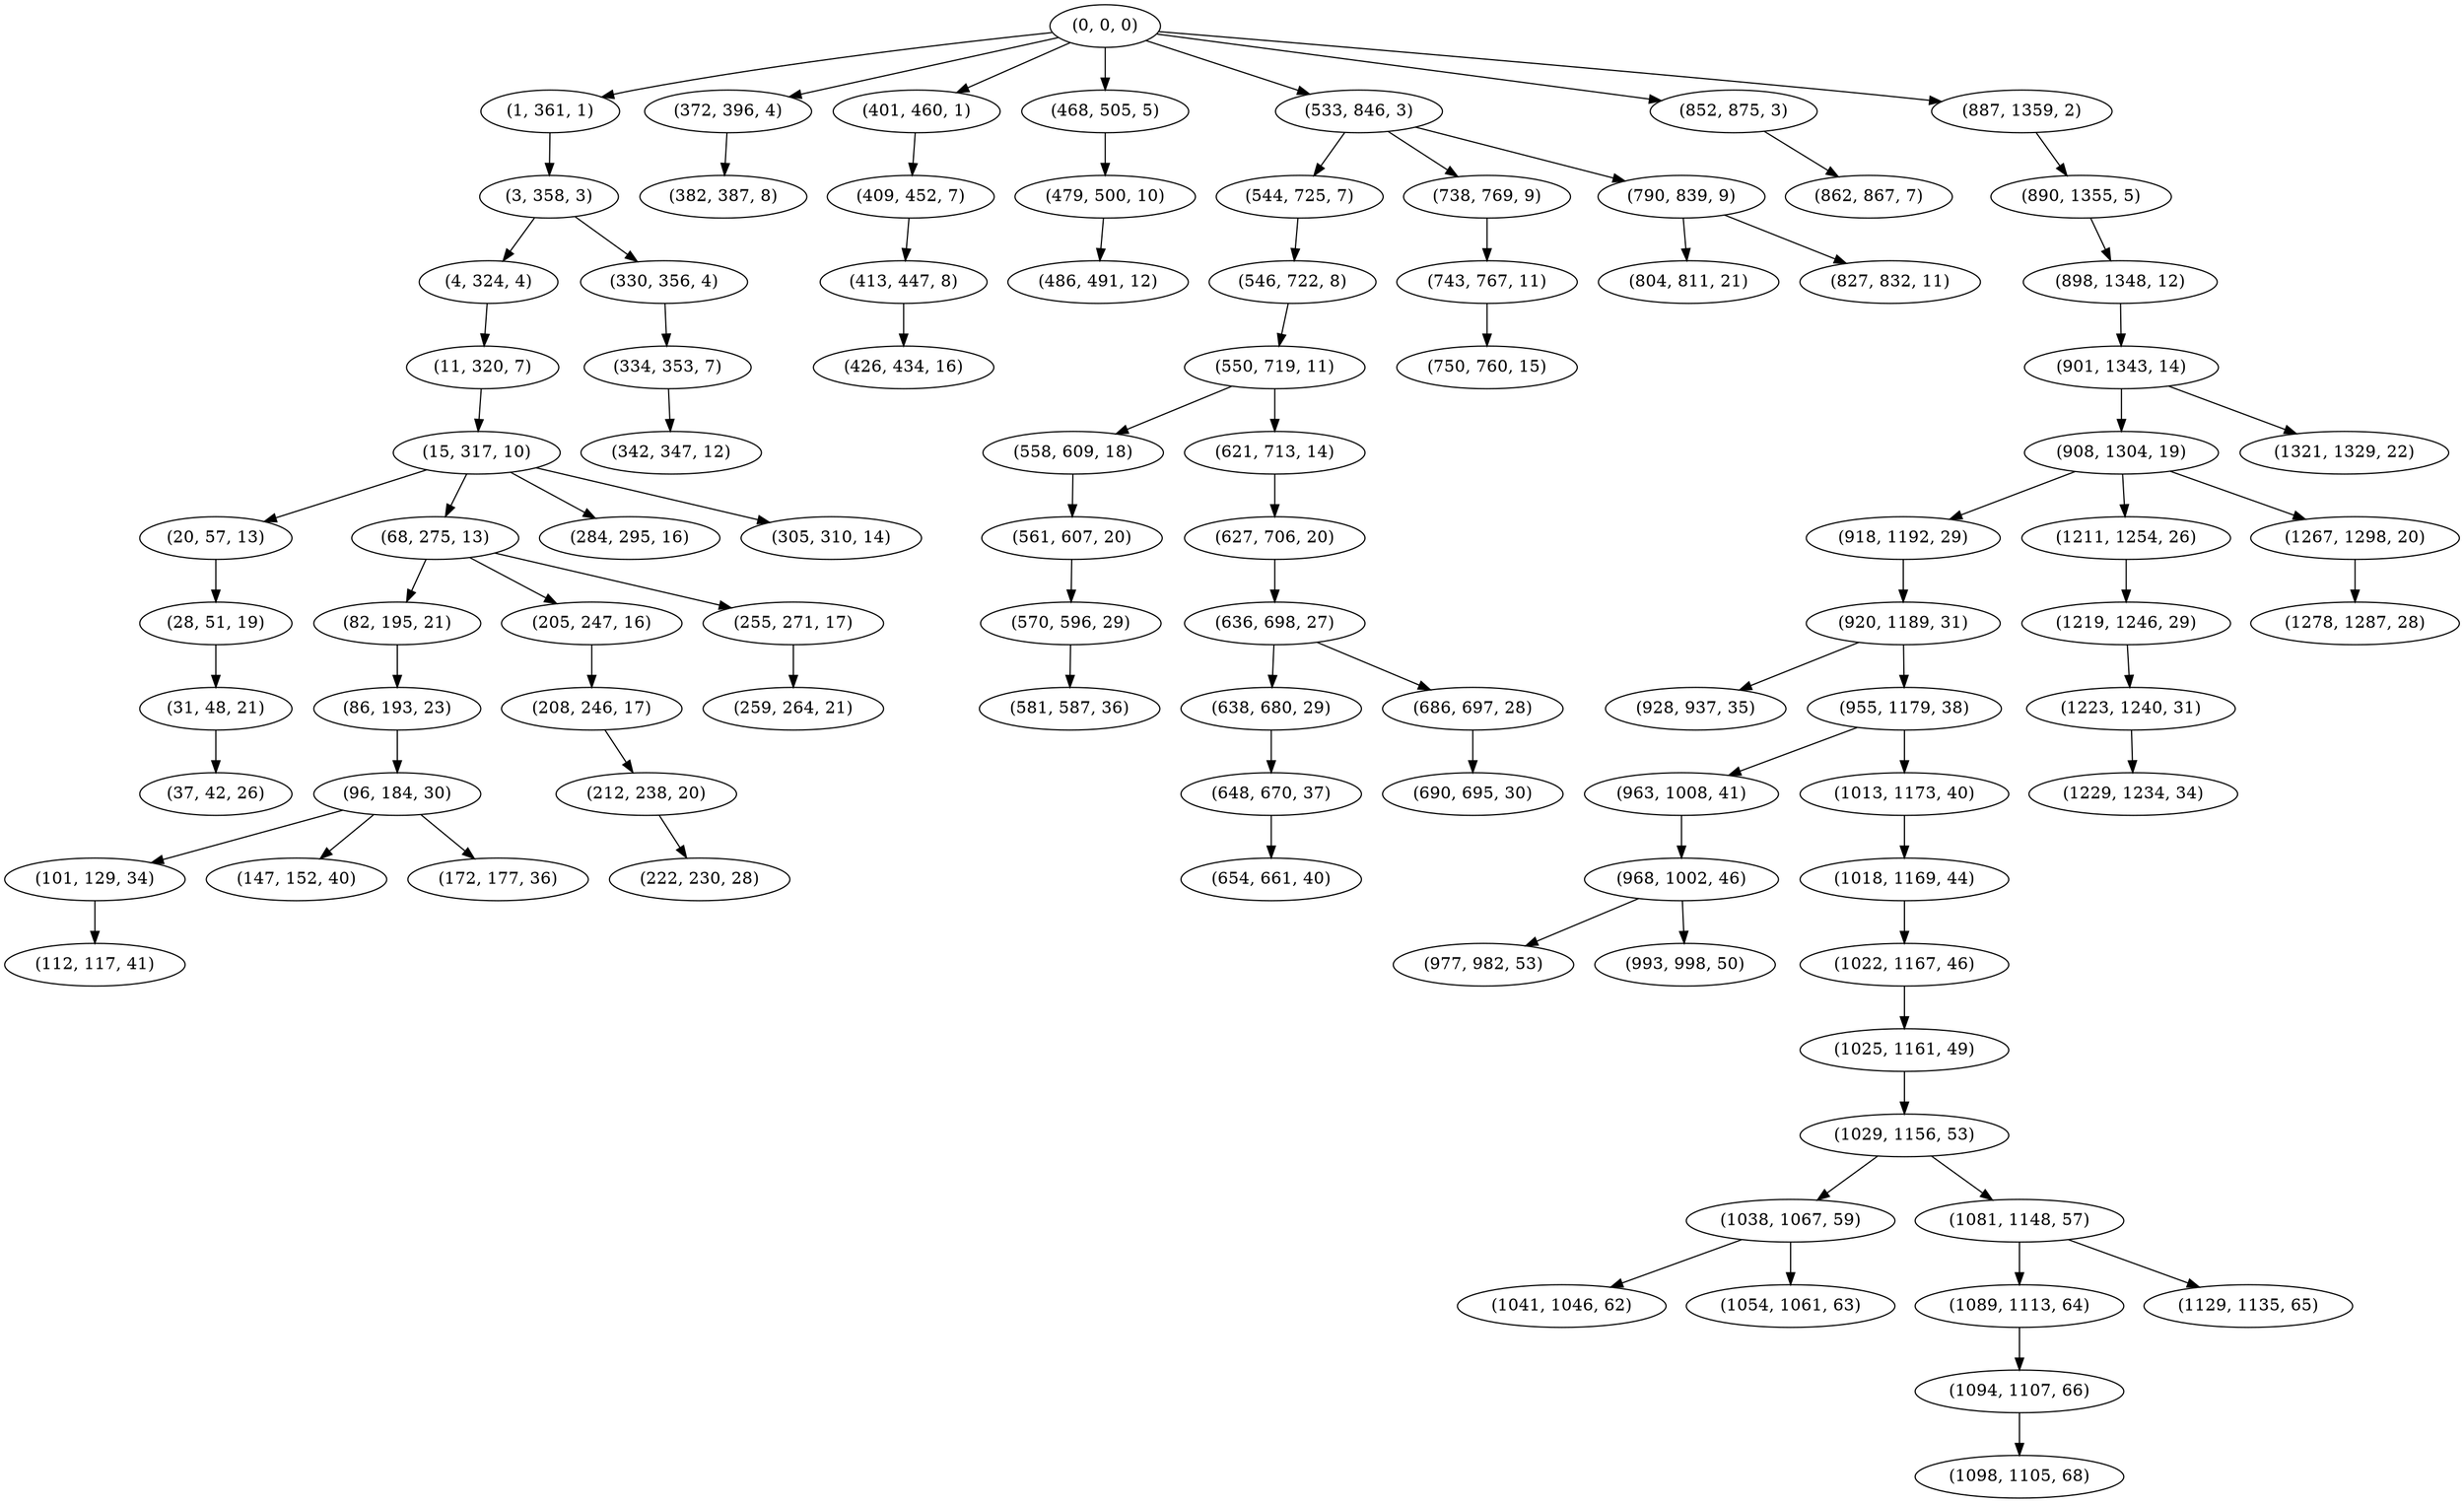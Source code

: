 digraph tree {
    "(0, 0, 0)";
    "(1, 361, 1)";
    "(3, 358, 3)";
    "(4, 324, 4)";
    "(11, 320, 7)";
    "(15, 317, 10)";
    "(20, 57, 13)";
    "(28, 51, 19)";
    "(31, 48, 21)";
    "(37, 42, 26)";
    "(68, 275, 13)";
    "(82, 195, 21)";
    "(86, 193, 23)";
    "(96, 184, 30)";
    "(101, 129, 34)";
    "(112, 117, 41)";
    "(147, 152, 40)";
    "(172, 177, 36)";
    "(205, 247, 16)";
    "(208, 246, 17)";
    "(212, 238, 20)";
    "(222, 230, 28)";
    "(255, 271, 17)";
    "(259, 264, 21)";
    "(284, 295, 16)";
    "(305, 310, 14)";
    "(330, 356, 4)";
    "(334, 353, 7)";
    "(342, 347, 12)";
    "(372, 396, 4)";
    "(382, 387, 8)";
    "(401, 460, 1)";
    "(409, 452, 7)";
    "(413, 447, 8)";
    "(426, 434, 16)";
    "(468, 505, 5)";
    "(479, 500, 10)";
    "(486, 491, 12)";
    "(533, 846, 3)";
    "(544, 725, 7)";
    "(546, 722, 8)";
    "(550, 719, 11)";
    "(558, 609, 18)";
    "(561, 607, 20)";
    "(570, 596, 29)";
    "(581, 587, 36)";
    "(621, 713, 14)";
    "(627, 706, 20)";
    "(636, 698, 27)";
    "(638, 680, 29)";
    "(648, 670, 37)";
    "(654, 661, 40)";
    "(686, 697, 28)";
    "(690, 695, 30)";
    "(738, 769, 9)";
    "(743, 767, 11)";
    "(750, 760, 15)";
    "(790, 839, 9)";
    "(804, 811, 21)";
    "(827, 832, 11)";
    "(852, 875, 3)";
    "(862, 867, 7)";
    "(887, 1359, 2)";
    "(890, 1355, 5)";
    "(898, 1348, 12)";
    "(901, 1343, 14)";
    "(908, 1304, 19)";
    "(918, 1192, 29)";
    "(920, 1189, 31)";
    "(928, 937, 35)";
    "(955, 1179, 38)";
    "(963, 1008, 41)";
    "(968, 1002, 46)";
    "(977, 982, 53)";
    "(993, 998, 50)";
    "(1013, 1173, 40)";
    "(1018, 1169, 44)";
    "(1022, 1167, 46)";
    "(1025, 1161, 49)";
    "(1029, 1156, 53)";
    "(1038, 1067, 59)";
    "(1041, 1046, 62)";
    "(1054, 1061, 63)";
    "(1081, 1148, 57)";
    "(1089, 1113, 64)";
    "(1094, 1107, 66)";
    "(1098, 1105, 68)";
    "(1129, 1135, 65)";
    "(1211, 1254, 26)";
    "(1219, 1246, 29)";
    "(1223, 1240, 31)";
    "(1229, 1234, 34)";
    "(1267, 1298, 20)";
    "(1278, 1287, 28)";
    "(1321, 1329, 22)";
    "(0, 0, 0)" -> "(1, 361, 1)";
    "(0, 0, 0)" -> "(372, 396, 4)";
    "(0, 0, 0)" -> "(401, 460, 1)";
    "(0, 0, 0)" -> "(468, 505, 5)";
    "(0, 0, 0)" -> "(533, 846, 3)";
    "(0, 0, 0)" -> "(852, 875, 3)";
    "(0, 0, 0)" -> "(887, 1359, 2)";
    "(1, 361, 1)" -> "(3, 358, 3)";
    "(3, 358, 3)" -> "(4, 324, 4)";
    "(3, 358, 3)" -> "(330, 356, 4)";
    "(4, 324, 4)" -> "(11, 320, 7)";
    "(11, 320, 7)" -> "(15, 317, 10)";
    "(15, 317, 10)" -> "(20, 57, 13)";
    "(15, 317, 10)" -> "(68, 275, 13)";
    "(15, 317, 10)" -> "(284, 295, 16)";
    "(15, 317, 10)" -> "(305, 310, 14)";
    "(20, 57, 13)" -> "(28, 51, 19)";
    "(28, 51, 19)" -> "(31, 48, 21)";
    "(31, 48, 21)" -> "(37, 42, 26)";
    "(68, 275, 13)" -> "(82, 195, 21)";
    "(68, 275, 13)" -> "(205, 247, 16)";
    "(68, 275, 13)" -> "(255, 271, 17)";
    "(82, 195, 21)" -> "(86, 193, 23)";
    "(86, 193, 23)" -> "(96, 184, 30)";
    "(96, 184, 30)" -> "(101, 129, 34)";
    "(96, 184, 30)" -> "(147, 152, 40)";
    "(96, 184, 30)" -> "(172, 177, 36)";
    "(101, 129, 34)" -> "(112, 117, 41)";
    "(205, 247, 16)" -> "(208, 246, 17)";
    "(208, 246, 17)" -> "(212, 238, 20)";
    "(212, 238, 20)" -> "(222, 230, 28)";
    "(255, 271, 17)" -> "(259, 264, 21)";
    "(330, 356, 4)" -> "(334, 353, 7)";
    "(334, 353, 7)" -> "(342, 347, 12)";
    "(372, 396, 4)" -> "(382, 387, 8)";
    "(401, 460, 1)" -> "(409, 452, 7)";
    "(409, 452, 7)" -> "(413, 447, 8)";
    "(413, 447, 8)" -> "(426, 434, 16)";
    "(468, 505, 5)" -> "(479, 500, 10)";
    "(479, 500, 10)" -> "(486, 491, 12)";
    "(533, 846, 3)" -> "(544, 725, 7)";
    "(533, 846, 3)" -> "(738, 769, 9)";
    "(533, 846, 3)" -> "(790, 839, 9)";
    "(544, 725, 7)" -> "(546, 722, 8)";
    "(546, 722, 8)" -> "(550, 719, 11)";
    "(550, 719, 11)" -> "(558, 609, 18)";
    "(550, 719, 11)" -> "(621, 713, 14)";
    "(558, 609, 18)" -> "(561, 607, 20)";
    "(561, 607, 20)" -> "(570, 596, 29)";
    "(570, 596, 29)" -> "(581, 587, 36)";
    "(621, 713, 14)" -> "(627, 706, 20)";
    "(627, 706, 20)" -> "(636, 698, 27)";
    "(636, 698, 27)" -> "(638, 680, 29)";
    "(636, 698, 27)" -> "(686, 697, 28)";
    "(638, 680, 29)" -> "(648, 670, 37)";
    "(648, 670, 37)" -> "(654, 661, 40)";
    "(686, 697, 28)" -> "(690, 695, 30)";
    "(738, 769, 9)" -> "(743, 767, 11)";
    "(743, 767, 11)" -> "(750, 760, 15)";
    "(790, 839, 9)" -> "(804, 811, 21)";
    "(790, 839, 9)" -> "(827, 832, 11)";
    "(852, 875, 3)" -> "(862, 867, 7)";
    "(887, 1359, 2)" -> "(890, 1355, 5)";
    "(890, 1355, 5)" -> "(898, 1348, 12)";
    "(898, 1348, 12)" -> "(901, 1343, 14)";
    "(901, 1343, 14)" -> "(908, 1304, 19)";
    "(901, 1343, 14)" -> "(1321, 1329, 22)";
    "(908, 1304, 19)" -> "(918, 1192, 29)";
    "(908, 1304, 19)" -> "(1211, 1254, 26)";
    "(908, 1304, 19)" -> "(1267, 1298, 20)";
    "(918, 1192, 29)" -> "(920, 1189, 31)";
    "(920, 1189, 31)" -> "(928, 937, 35)";
    "(920, 1189, 31)" -> "(955, 1179, 38)";
    "(955, 1179, 38)" -> "(963, 1008, 41)";
    "(955, 1179, 38)" -> "(1013, 1173, 40)";
    "(963, 1008, 41)" -> "(968, 1002, 46)";
    "(968, 1002, 46)" -> "(977, 982, 53)";
    "(968, 1002, 46)" -> "(993, 998, 50)";
    "(1013, 1173, 40)" -> "(1018, 1169, 44)";
    "(1018, 1169, 44)" -> "(1022, 1167, 46)";
    "(1022, 1167, 46)" -> "(1025, 1161, 49)";
    "(1025, 1161, 49)" -> "(1029, 1156, 53)";
    "(1029, 1156, 53)" -> "(1038, 1067, 59)";
    "(1029, 1156, 53)" -> "(1081, 1148, 57)";
    "(1038, 1067, 59)" -> "(1041, 1046, 62)";
    "(1038, 1067, 59)" -> "(1054, 1061, 63)";
    "(1081, 1148, 57)" -> "(1089, 1113, 64)";
    "(1081, 1148, 57)" -> "(1129, 1135, 65)";
    "(1089, 1113, 64)" -> "(1094, 1107, 66)";
    "(1094, 1107, 66)" -> "(1098, 1105, 68)";
    "(1211, 1254, 26)" -> "(1219, 1246, 29)";
    "(1219, 1246, 29)" -> "(1223, 1240, 31)";
    "(1223, 1240, 31)" -> "(1229, 1234, 34)";
    "(1267, 1298, 20)" -> "(1278, 1287, 28)";
}
